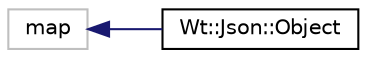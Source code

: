 digraph "Graphical Class Hierarchy"
{
 // LATEX_PDF_SIZE
  edge [fontname="Helvetica",fontsize="10",labelfontname="Helvetica",labelfontsize="10"];
  node [fontname="Helvetica",fontsize="10",shape=record];
  rankdir="LR";
  Node1169 [label="map",height=0.2,width=0.4,color="grey75", fillcolor="white", style="filled",tooltip=" "];
  Node1169 -> Node0 [dir="back",color="midnightblue",fontsize="10",style="solid",fontname="Helvetica"];
  Node0 [label="Wt::Json::Object",height=0.2,width=0.4,color="black", fillcolor="white", style="filled",URL="$classWt_1_1Json_1_1Object.html",tooltip="A JSON object."];
}
